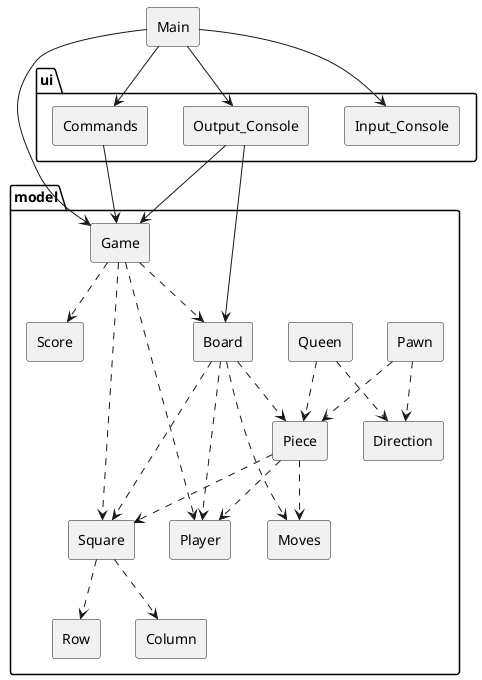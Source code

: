 @startuml

skinparam componentStyle rectangle

package ui {
  [Commands]
  [Input_Console]
  [Output_Console]
}

package model {
' Relações de Coesão
[Square] ..> [Row]
[Square] ..> [Column]
[Piece] ..> [Player]
[Piece] ..> [Square]
[Piece] ..> [Moves]
[Pawn] ..> [Piece]
[Pawn] ..> [Direction]
[Queen] ..> [Piece]
[Queen] ..> [Direction]
[Board] ..> [Piece]
[Board] ..> [Square]
[Board] ..> [Moves]
[Board] ..> [Player]
[Game] ..> [Board]
[Game] ..> [Player]
[Game] ..> [Square]
[Game] ..> [Score]
}

' Relações de Acoplamento
[Main] --> [Game]
[Main] --> [Commands]
[Main] --> [Input_Console]
[Main] --> [Output_Console]
[Commands] --> [Game]
[Output_Console] --> [Game]
[Output_Console] --> [Board]
'apenas pq tambme tem a função intermédia Board.show

@enduml